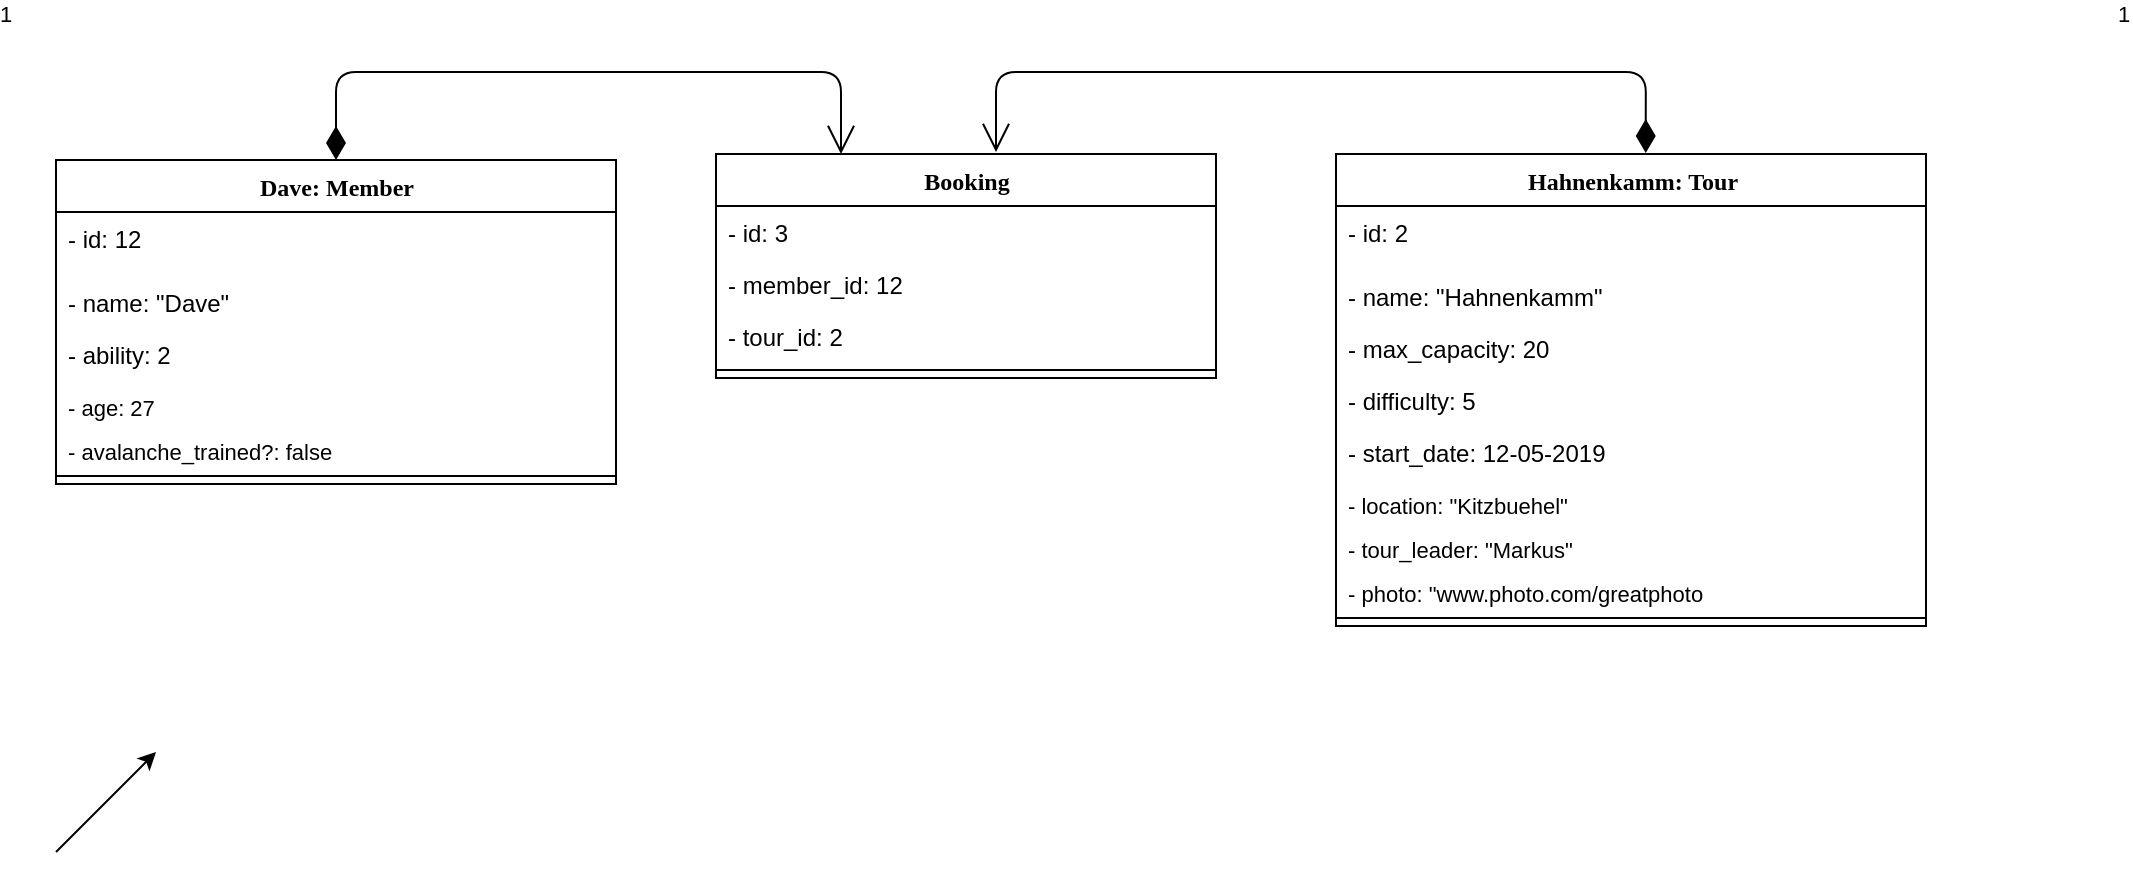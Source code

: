 <mxfile version="10.6.1"><diagram name="Page-1" id="9f46799a-70d6-7492-0946-bef42562c5a5"><mxGraphModel dx="824" dy="487" grid="1" gridSize="10" guides="1" tooltips="1" connect="1" arrows="1" fold="1" page="1" pageScale="1" pageWidth="1100" pageHeight="850" background="#ffffff" math="0" shadow="0"><root><mxCell id="0"/><mxCell id="1" parent="0"/><mxCell id="78961159f06e98e8-17" value="Dave: Member" style="swimlane;html=1;fontStyle=1;align=center;verticalAlign=top;childLayout=stackLayout;horizontal=1;startSize=26;horizontalStack=0;resizeParent=1;resizeLast=0;collapsible=1;marginBottom=0;swimlaneFillColor=#ffffff;rounded=0;shadow=0;comic=0;labelBackgroundColor=none;strokeColor=#000000;strokeWidth=1;fillColor=none;fontFamily=Verdana;fontSize=12;fontColor=#000000;" parent="1" vertex="1"><mxGeometry x="60" y="84" width="280" height="162" as="geometry"/></mxCell><mxCell id="ST5q0KmycoYfH8tL0ufx-12" value="- id: 12&lt;br&gt;" style="text;html=1;strokeColor=none;fillColor=none;align=left;verticalAlign=top;spacingLeft=4;spacingRight=4;whiteSpace=wrap;overflow=hidden;rotatable=0;points=[[0,0.5],[1,0.5]];portConstraint=eastwest;" parent="78961159f06e98e8-17" vertex="1"><mxGeometry y="26" width="280" height="32" as="geometry"/></mxCell><mxCell id="78961159f06e98e8-21" value="- name: &quot;Dave&quot;" style="text;html=1;strokeColor=none;fillColor=none;align=left;verticalAlign=top;spacingLeft=4;spacingRight=4;whiteSpace=wrap;overflow=hidden;rotatable=0;points=[[0,0.5],[1,0.5]];portConstraint=eastwest;" parent="78961159f06e98e8-17" vertex="1"><mxGeometry y="58" width="280" height="26" as="geometry"/></mxCell><mxCell id="78961159f06e98e8-23" value="- ability: 2" style="text;html=1;strokeColor=none;fillColor=none;align=left;verticalAlign=top;spacingLeft=4;spacingRight=4;whiteSpace=wrap;overflow=hidden;rotatable=0;points=[[0,0.5],[1,0.5]];portConstraint=eastwest;" parent="78961159f06e98e8-17" vertex="1"><mxGeometry y="84" width="280" height="26" as="geometry"/></mxCell><mxCell id="78961159f06e98e8-25" value="&lt;font style=&quot;font-size: 11px&quot;&gt;- age: 27&lt;br&gt;&lt;br&gt;&lt;/font&gt;" style="text;html=1;strokeColor=none;fillColor=none;align=left;verticalAlign=top;spacingLeft=4;spacingRight=4;whiteSpace=wrap;overflow=hidden;rotatable=0;points=[[0,0.5],[1,0.5]];portConstraint=eastwest;" parent="78961159f06e98e8-17" vertex="1"><mxGeometry y="110" width="280" height="22" as="geometry"/></mxCell><mxCell id="ST5q0KmycoYfH8tL0ufx-1" value="&lt;font style=&quot;font-size: 11px&quot;&gt;- avalanche_trained?: false&lt;br&gt;&lt;br&gt;&lt;br&gt;&lt;/font&gt;" style="text;html=1;strokeColor=none;fillColor=none;align=left;verticalAlign=top;spacingLeft=4;spacingRight=4;whiteSpace=wrap;overflow=hidden;rotatable=0;points=[[0,0.5],[1,0.5]];portConstraint=eastwest;" parent="78961159f06e98e8-17" vertex="1"><mxGeometry y="132" width="280" height="22" as="geometry"/></mxCell><mxCell id="78961159f06e98e8-19" value="" style="line;html=1;strokeWidth=1;fillColor=none;align=left;verticalAlign=middle;spacingTop=-1;spacingLeft=3;spacingRight=3;rotatable=0;labelPosition=right;points=[];portConstraint=eastwest;" parent="78961159f06e98e8-17" vertex="1"><mxGeometry y="154" width="280" height="8" as="geometry"/></mxCell><mxCell id="78961159f06e98e8-30" value="Booking" style="swimlane;html=1;fontStyle=1;align=center;verticalAlign=top;childLayout=stackLayout;horizontal=1;startSize=26;horizontalStack=0;resizeParent=1;resizeLast=0;collapsible=1;marginBottom=0;swimlaneFillColor=#ffffff;rounded=0;shadow=0;comic=0;labelBackgroundColor=none;strokeColor=#000000;strokeWidth=1;fillColor=none;fontFamily=Verdana;fontSize=12;fontColor=#000000;" parent="1" vertex="1"><mxGeometry x="390" y="81" width="250" height="112" as="geometry"/></mxCell><mxCell id="78961159f06e98e8-31" value="- id: 3" style="text;html=1;strokeColor=none;fillColor=none;align=left;verticalAlign=top;spacingLeft=4;spacingRight=4;whiteSpace=wrap;overflow=hidden;rotatable=0;points=[[0,0.5],[1,0.5]];portConstraint=eastwest;" parent="78961159f06e98e8-30" vertex="1"><mxGeometry y="26" width="250" height="26" as="geometry"/></mxCell><mxCell id="78961159f06e98e8-32" value="- member_id: 12&lt;br&gt;" style="text;html=1;strokeColor=none;fillColor=none;align=left;verticalAlign=top;spacingLeft=4;spacingRight=4;whiteSpace=wrap;overflow=hidden;rotatable=0;points=[[0,0.5],[1,0.5]];portConstraint=eastwest;" parent="78961159f06e98e8-30" vertex="1"><mxGeometry y="52" width="250" height="26" as="geometry"/></mxCell><mxCell id="78961159f06e98e8-33" value="- tour_id: 2" style="text;html=1;strokeColor=none;fillColor=none;align=left;verticalAlign=top;spacingLeft=4;spacingRight=4;whiteSpace=wrap;overflow=hidden;rotatable=0;points=[[0,0.5],[1,0.5]];portConstraint=eastwest;" parent="78961159f06e98e8-30" vertex="1"><mxGeometry y="78" width="250" height="26" as="geometry"/></mxCell><mxCell id="78961159f06e98e8-38" value="" style="line;html=1;strokeWidth=1;fillColor=none;align=left;verticalAlign=middle;spacingTop=-1;spacingLeft=3;spacingRight=3;rotatable=0;labelPosition=right;points=[];portConstraint=eastwest;" parent="78961159f06e98e8-30" vertex="1"><mxGeometry y="104" width="250" height="8" as="geometry"/></mxCell><mxCell id="ST5q0KmycoYfH8tL0ufx-23" value="Hahnenkamm: Tour" style="swimlane;html=1;fontStyle=1;align=center;verticalAlign=top;childLayout=stackLayout;horizontal=1;startSize=26;horizontalStack=0;resizeParent=1;resizeLast=0;collapsible=1;marginBottom=0;swimlaneFillColor=#ffffff;rounded=0;shadow=0;comic=0;labelBackgroundColor=none;strokeColor=#000000;strokeWidth=1;fillColor=none;fontFamily=Verdana;fontSize=12;fontColor=#000000;" parent="1" vertex="1"><mxGeometry x="700" y="81" width="295" height="236" as="geometry"/></mxCell><mxCell id="ST5q0KmycoYfH8tL0ufx-24" value="- id: 2" style="text;html=1;strokeColor=none;fillColor=none;align=left;verticalAlign=top;spacingLeft=4;spacingRight=4;whiteSpace=wrap;overflow=hidden;rotatable=0;points=[[0,0.5],[1,0.5]];portConstraint=eastwest;" parent="ST5q0KmycoYfH8tL0ufx-23" vertex="1"><mxGeometry y="26" width="295" height="32" as="geometry"/></mxCell><mxCell id="ST5q0KmycoYfH8tL0ufx-25" value="- name: &quot;Hahnenkamm&quot;" style="text;html=1;strokeColor=none;fillColor=none;align=left;verticalAlign=top;spacingLeft=4;spacingRight=4;whiteSpace=wrap;overflow=hidden;rotatable=0;points=[[0,0.5],[1,0.5]];portConstraint=eastwest;" parent="ST5q0KmycoYfH8tL0ufx-23" vertex="1"><mxGeometry y="58" width="295" height="26" as="geometry"/></mxCell><mxCell id="ST5q0KmycoYfH8tL0ufx-49" value="- max_capacity: 20" style="text;html=1;strokeColor=none;fillColor=none;align=left;verticalAlign=top;spacingLeft=4;spacingRight=4;whiteSpace=wrap;overflow=hidden;rotatable=0;points=[[0,0.5],[1,0.5]];portConstraint=eastwest;" parent="ST5q0KmycoYfH8tL0ufx-23" vertex="1"><mxGeometry y="84" width="295" height="26" as="geometry"/></mxCell><mxCell id="ST5q0KmycoYfH8tL0ufx-26" value="- difficulty: 5" style="text;html=1;strokeColor=none;fillColor=none;align=left;verticalAlign=top;spacingLeft=4;spacingRight=4;whiteSpace=wrap;overflow=hidden;rotatable=0;points=[[0,0.5],[1,0.5]];portConstraint=eastwest;" parent="ST5q0KmycoYfH8tL0ufx-23" vertex="1"><mxGeometry y="110" width="295" height="26" as="geometry"/></mxCell><mxCell id="ST5q0KmycoYfH8tL0ufx-45" value="- start_date: 12-05-2019&amp;nbsp;" style="text;html=1;strokeColor=none;fillColor=none;align=left;verticalAlign=top;spacingLeft=4;spacingRight=4;whiteSpace=wrap;overflow=hidden;rotatable=0;points=[[0,0.5],[1,0.5]];portConstraint=eastwest;" parent="ST5q0KmycoYfH8tL0ufx-23" vertex="1"><mxGeometry y="136" width="295" height="26" as="geometry"/></mxCell><mxCell id="ST5q0KmycoYfH8tL0ufx-27" value="&lt;font style=&quot;font-size: 11px&quot;&gt;- location: &quot;Kitzbuehel&quot;&lt;br&gt;&lt;br&gt;&lt;/font&gt;" style="text;html=1;strokeColor=none;fillColor=none;align=left;verticalAlign=top;spacingLeft=4;spacingRight=4;whiteSpace=wrap;overflow=hidden;rotatable=0;points=[[0,0.5],[1,0.5]];portConstraint=eastwest;" parent="ST5q0KmycoYfH8tL0ufx-23" vertex="1"><mxGeometry y="162" width="295" height="22" as="geometry"/></mxCell><mxCell id="ST5q0KmycoYfH8tL0ufx-28" value="&lt;font style=&quot;font-size: 11px&quot;&gt;- tour_leader: &quot;Markus&quot;&lt;br&gt;&lt;br&gt;&lt;/font&gt;" style="text;html=1;strokeColor=none;fillColor=none;align=left;verticalAlign=top;spacingLeft=4;spacingRight=4;whiteSpace=wrap;overflow=hidden;rotatable=0;points=[[0,0.5],[1,0.5]];portConstraint=eastwest;" parent="ST5q0KmycoYfH8tL0ufx-23" vertex="1"><mxGeometry y="184" width="295" height="22" as="geometry"/></mxCell><mxCell id="ST5q0KmycoYfH8tL0ufx-46" value="&lt;font style=&quot;font-size: 11px&quot;&gt;- photo: &quot;www.photo.com/greatphoto&lt;br&gt;&lt;br&gt;&lt;/font&gt;" style="text;html=1;strokeColor=none;fillColor=none;align=left;verticalAlign=top;spacingLeft=4;spacingRight=4;whiteSpace=wrap;overflow=hidden;rotatable=0;points=[[0,0.5],[1,0.5]];portConstraint=eastwest;" parent="ST5q0KmycoYfH8tL0ufx-23" vertex="1"><mxGeometry y="206" width="295" height="22" as="geometry"/></mxCell><mxCell id="ST5q0KmycoYfH8tL0ufx-29" value="" style="line;html=1;strokeWidth=1;fillColor=none;align=left;verticalAlign=middle;spacingTop=-1;spacingLeft=3;spacingRight=3;rotatable=0;labelPosition=right;points=[];portConstraint=eastwest;" parent="ST5q0KmycoYfH8tL0ufx-23" vertex="1"><mxGeometry y="228" width="295" height="8" as="geometry"/></mxCell><mxCell id="DUxgeVdrZeouhTS5mm1Q-2" value="1" style="endArrow=open;html=1;endSize=12;startArrow=diamondThin;startSize=14;startFill=1;edgeStyle=orthogonalEdgeStyle;align=left;verticalAlign=bottom;exitX=0.5;exitY=0;exitDx=0;exitDy=0;entryX=0.25;entryY=0;entryDx=0;entryDy=0;" parent="1" source="78961159f06e98e8-17" target="78961159f06e98e8-30" edge="1"><mxGeometry x="-0.74" y="171" relative="1" as="geometry"><mxPoint x="230" y="30" as="sourcePoint"/><mxPoint x="452" y="70" as="targetPoint"/><Array as="points"><mxPoint x="200" y="40"/><mxPoint x="453" y="40"/></Array><mxPoint x="-170" y="151" as="offset"/></mxGeometry></mxCell><mxCell id="DUxgeVdrZeouhTS5mm1Q-3" value="1" style="endArrow=open;html=1;endSize=12;startArrow=diamondThin;startSize=14;startFill=1;edgeStyle=orthogonalEdgeStyle;align=left;verticalAlign=bottom;exitX=0.525;exitY=-0.002;exitDx=0;exitDy=0;exitPerimeter=0;" parent="1" source="ST5q0KmycoYfH8tL0ufx-23" edge="1"><mxGeometry x="-0.798" y="-236" relative="1" as="geometry"><mxPoint x="510" y="73" as="sourcePoint"/><mxPoint x="530" y="80" as="targetPoint"/><Array as="points"><mxPoint x="855" y="40"/><mxPoint x="530" y="40"/></Array><mxPoint x="235" y="216" as="offset"/></mxGeometry></mxCell><mxCell id="ywEDExXr1R-XSLHRStXC-1" value="" style="endArrow=classic;html=1;" edge="1" parent="1"><mxGeometry width="50" height="50" relative="1" as="geometry"><mxPoint x="60" y="430" as="sourcePoint"/><mxPoint x="110" y="380" as="targetPoint"/></mxGeometry></mxCell></root></mxGraphModel></diagram></mxfile>